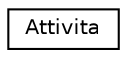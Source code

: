 digraph "Graphical Class Hierarchy"
{
 // LATEX_PDF_SIZE
  edge [fontname="Helvetica",fontsize="10",labelfontname="Helvetica",labelfontsize="10"];
  node [fontname="Helvetica",fontsize="10",shape=record];
  rankdir="LR";
  Node0 [label="Attivita",height=0.2,width=0.4,color="black", fillcolor="white", style="filled",URL="$class_attivita.html",tooltip="classe per la rappresentazione di una singola attivita' di un progetto"];
}
